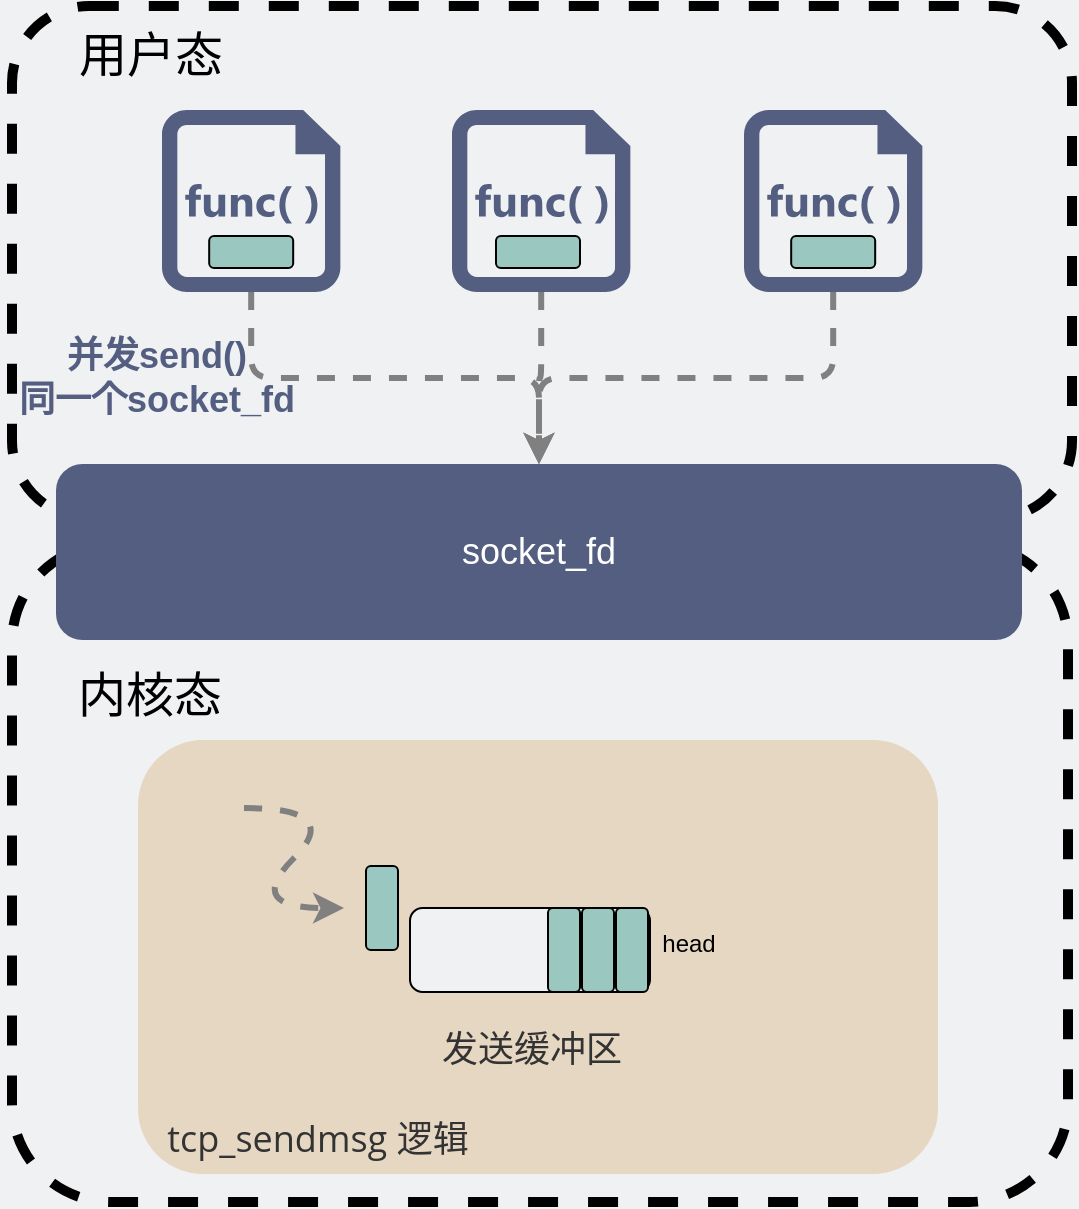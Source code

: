 <mxfile version="20.4.0" type="github"><diagram id="3228e29e-7158-1315-38df-8450db1d8a1d" name="Page-1"><mxGraphModel dx="715" dy="1485" grid="0" gridSize="10" guides="1" tooltips="1" connect="1" arrows="1" fold="1" page="1" pageScale="1" pageWidth="600" pageHeight="650" background="#EFF1F3" math="0" shadow="0"><root><mxCell id="0"/><mxCell id="1" parent="0"/><mxCell id="Zxyhw3o_makbFYxT9f12-17" value="" style="rounded=1;whiteSpace=wrap;html=1;dashed=1;strokeWidth=5;fillColor=none;" parent="1" vertex="1"><mxGeometry x="35" y="-364" width="528" height="329" as="geometry"/></mxCell><mxCell id="Zxyhw3o_makbFYxT9f12-14" value="" style="rounded=1;whiteSpace=wrap;html=1;strokeColor=none;fontSize=18;labelBackgroundColor=none;fillColor=#E6D7C2;" parent="1" vertex="1"><mxGeometry x="98" y="-266" width="400" height="217" as="geometry"/></mxCell><mxCell id="pCjDIv-f0e-wGzuPs2K4-11" value="" style="rounded=1;whiteSpace=wrap;html=1;fillColor=#EFF1F3;" parent="1" vertex="1"><mxGeometry x="234" y="-182" width="120" height="42" as="geometry"/></mxCell><mxCell id="Zxyhw3o_makbFYxT9f12-7" value="" style="rounded=1;whiteSpace=wrap;html=1;dashed=1;strokeWidth=5;fillColor=none;" parent="1" vertex="1"><mxGeometry x="35" y="-633" width="530" height="256" as="geometry"/></mxCell><mxCell id="Zxyhw3o_makbFYxT9f12-2" value="&lt;font color=&quot;#ffffff&quot; style=&quot;font-size: 18px&quot;&gt;socket_fd&lt;/font&gt;" style="rounded=1;whiteSpace=wrap;html=1;strokeColor=none;labelBackgroundColor=none;fillColor=#535E80;" parent="1" vertex="1"><mxGeometry x="57" y="-404" width="483" height="88" as="geometry"/></mxCell><mxCell id="Zxyhw3o_makbFYxT9f12-11" value="&lt;font style=&quot;font-size: 24px&quot;&gt;用户态&lt;/font&gt;" style="text;html=1;strokeColor=none;fillColor=none;align=center;verticalAlign=middle;whiteSpace=wrap;rounded=0;dashed=1;" parent="1" vertex="1"><mxGeometry x="38" y="-618" width="132.5" height="20" as="geometry"/></mxCell><mxCell id="Zxyhw3o_makbFYxT9f12-12" value="&lt;font style=&quot;font-size: 24px&quot;&gt;内核态&lt;/font&gt;" style="text;html=1;strokeColor=none;align=center;verticalAlign=middle;whiteSpace=wrap;rounded=0;dashed=1;labelBackgroundColor=none;" parent="1" vertex="1"><mxGeometry x="53.25" y="-298" width="102" height="20" as="geometry"/></mxCell><mxCell id="2K_hwno0CQuRTRYKf1G6-3" style="edgeStyle=orthogonalEdgeStyle;rounded=1;orthogonalLoop=1;jettySize=auto;html=1;exitX=0.5;exitY=1;exitDx=0;exitDy=0;exitPerimeter=0;fontColor=#FFFFFF;strokeWidth=3;dashed=1;strokeColor=#808080;" edge="1" parent="1" source="222Te1zxGotTQ1m0-dcR-3" target="Zxyhw3o_makbFYxT9f12-2"><mxGeometry relative="1" as="geometry"/></mxCell><mxCell id="222Te1zxGotTQ1m0-dcR-3" value="" style="aspect=fixed;pointerEvents=1;shadow=0;dashed=0;html=1;strokeColor=none;labelPosition=center;verticalLabelPosition=bottom;verticalAlign=top;align=center;shape=mxgraph.mscae.enterprise.code_file;fillColor=#535E80;" parent="1" vertex="1"><mxGeometry x="110.0" y="-581" width="89.18" height="91" as="geometry"/></mxCell><mxCell id="ZfyCddCFMZxiEYEglCBR-1" value="&lt;font color=&quot;#333333&quot; face=&quot;open sans, clear sans, helvetica neue, helvetica, arial, sans-serif&quot;&gt;&lt;span style=&quot;font-size: 18px&quot;&gt;tcp_sendmsg 逻辑&lt;/span&gt;&lt;/font&gt;" style="text;html=1;strokeColor=none;fillColor=none;align=center;verticalAlign=middle;whiteSpace=wrap;rounded=0;" parent="1" vertex="1"><mxGeometry x="110" y="-91" width="156" height="48" as="geometry"/></mxCell><mxCell id="ZfyCddCFMZxiEYEglCBR-2" value="" style="rounded=1;whiteSpace=wrap;html=1;fillColor=#9AC7BF;" parent="1" vertex="1"><mxGeometry x="337" y="-182" width="16" height="42" as="geometry"/></mxCell><mxCell id="ZfyCddCFMZxiEYEglCBR-3" value="&lt;font color=&quot;#333333&quot; face=&quot;open sans, clear sans, helvetica neue, helvetica, arial, sans-serif&quot;&gt;&lt;span style=&quot;font-size: 18px&quot;&gt;发送缓冲区&lt;/span&gt;&lt;/font&gt;" style="text;html=1;strokeColor=none;fillColor=none;align=center;verticalAlign=middle;whiteSpace=wrap;rounded=0;" parent="1" vertex="1"><mxGeometry x="240" y="-134" width="110" height="43" as="geometry"/></mxCell><mxCell id="ZfyCddCFMZxiEYEglCBR-4" value="" style="rounded=1;whiteSpace=wrap;html=1;fillColor=#9AC7BF;" parent="1" vertex="1"><mxGeometry x="320" y="-182" width="16" height="42" as="geometry"/></mxCell><mxCell id="ZfyCddCFMZxiEYEglCBR-5" value="" style="rounded=1;whiteSpace=wrap;html=1;fillColor=#9AC7BF;" parent="1" vertex="1"><mxGeometry x="303" y="-182" width="16" height="42" as="geometry"/></mxCell><mxCell id="ZfyCddCFMZxiEYEglCBR-6" value="" style="rounded=1;whiteSpace=wrap;html=1;fillColor=#9AC7BF;" parent="1" vertex="1"><mxGeometry x="212" y="-203" width="16" height="42" as="geometry"/></mxCell><mxCell id="ZfyCddCFMZxiEYEglCBR-10" value="head" style="text;html=1;strokeColor=none;fillColor=none;align=center;verticalAlign=middle;whiteSpace=wrap;rounded=0;" parent="1" vertex="1"><mxGeometry x="356" y="-174" width="35" height="20" as="geometry"/></mxCell><mxCell id="2K_hwno0CQuRTRYKf1G6-4" style="edgeStyle=orthogonalEdgeStyle;rounded=1;orthogonalLoop=1;jettySize=auto;html=1;exitX=0.5;exitY=1;exitDx=0;exitDy=0;exitPerimeter=0;fontColor=#FFFFFF;strokeWidth=3;dashed=1;strokeColor=#808080;" edge="1" parent="1" source="2K_hwno0CQuRTRYKf1G6-1" target="Zxyhw3o_makbFYxT9f12-2"><mxGeometry relative="1" as="geometry"/></mxCell><mxCell id="2K_hwno0CQuRTRYKf1G6-1" value="" style="aspect=fixed;pointerEvents=1;shadow=0;dashed=0;html=1;strokeColor=none;labelPosition=center;verticalLabelPosition=bottom;verticalAlign=top;align=center;shape=mxgraph.mscae.enterprise.code_file;fillColor=#535E80;" vertex="1" parent="1"><mxGeometry x="255.0" y="-581" width="89.18" height="91" as="geometry"/></mxCell><mxCell id="2K_hwno0CQuRTRYKf1G6-5" style="edgeStyle=orthogonalEdgeStyle;rounded=1;orthogonalLoop=1;jettySize=auto;html=1;exitX=0.5;exitY=1;exitDx=0;exitDy=0;exitPerimeter=0;fontColor=#FFFFFF;strokeWidth=3;dashed=1;strokeColor=#808080;" edge="1" parent="1" source="2K_hwno0CQuRTRYKf1G6-2" target="Zxyhw3o_makbFYxT9f12-2"><mxGeometry relative="1" as="geometry"/></mxCell><mxCell id="2K_hwno0CQuRTRYKf1G6-2" value="" style="aspect=fixed;pointerEvents=1;shadow=0;dashed=0;html=1;strokeColor=none;labelPosition=center;verticalLabelPosition=bottom;verticalAlign=top;align=center;shape=mxgraph.mscae.enterprise.code_file;fillColor=#535E80;" vertex="1" parent="1"><mxGeometry x="401" y="-581" width="89.18" height="91" as="geometry"/></mxCell><mxCell id="2K_hwno0CQuRTRYKf1G6-6" value="&lt;span style=&quot;font-size: 18px;&quot;&gt;&lt;font color=&quot;#535e80&quot;&gt;&lt;b&gt;并发send()&lt;br&gt;同一个socket_fd&lt;/b&gt;&lt;/font&gt;&lt;/span&gt;" style="text;html=1;strokeColor=none;fillColor=none;align=center;verticalAlign=middle;whiteSpace=wrap;rounded=0;fontColor=#FFFFFF;" vertex="1" parent="1"><mxGeometry x="29" y="-466" width="157" height="38" as="geometry"/></mxCell><mxCell id="2K_hwno0CQuRTRYKf1G6-8" value="" style="curved=1;endArrow=classic;html=1;rounded=1;dashed=1;strokeColor=#808080;strokeWidth=3;fontColor=#535E80;" edge="1" parent="1"><mxGeometry width="50" height="50" relative="1" as="geometry"><mxPoint x="151" y="-232" as="sourcePoint"/><mxPoint x="201" y="-182" as="targetPoint"/><Array as="points"><mxPoint x="201" y="-232"/><mxPoint x="151" y="-182"/></Array></mxGeometry></mxCell><mxCell id="2K_hwno0CQuRTRYKf1G6-9" value="" style="rounded=1;whiteSpace=wrap;html=1;fillColor=#9AC7BF;direction=south;" vertex="1" parent="1"><mxGeometry x="133.59" y="-518" width="42" height="16" as="geometry"/></mxCell><mxCell id="2K_hwno0CQuRTRYKf1G6-10" value="" style="rounded=1;whiteSpace=wrap;html=1;fillColor=#9AC7BF;direction=south;" vertex="1" parent="1"><mxGeometry x="277" y="-518" width="42" height="16" as="geometry"/></mxCell><mxCell id="2K_hwno0CQuRTRYKf1G6-11" value="" style="rounded=1;whiteSpace=wrap;html=1;fillColor=#9AC7BF;direction=south;" vertex="1" parent="1"><mxGeometry x="424.59" y="-518" width="42" height="16" as="geometry"/></mxCell></root></mxGraphModel></diagram></mxfile>